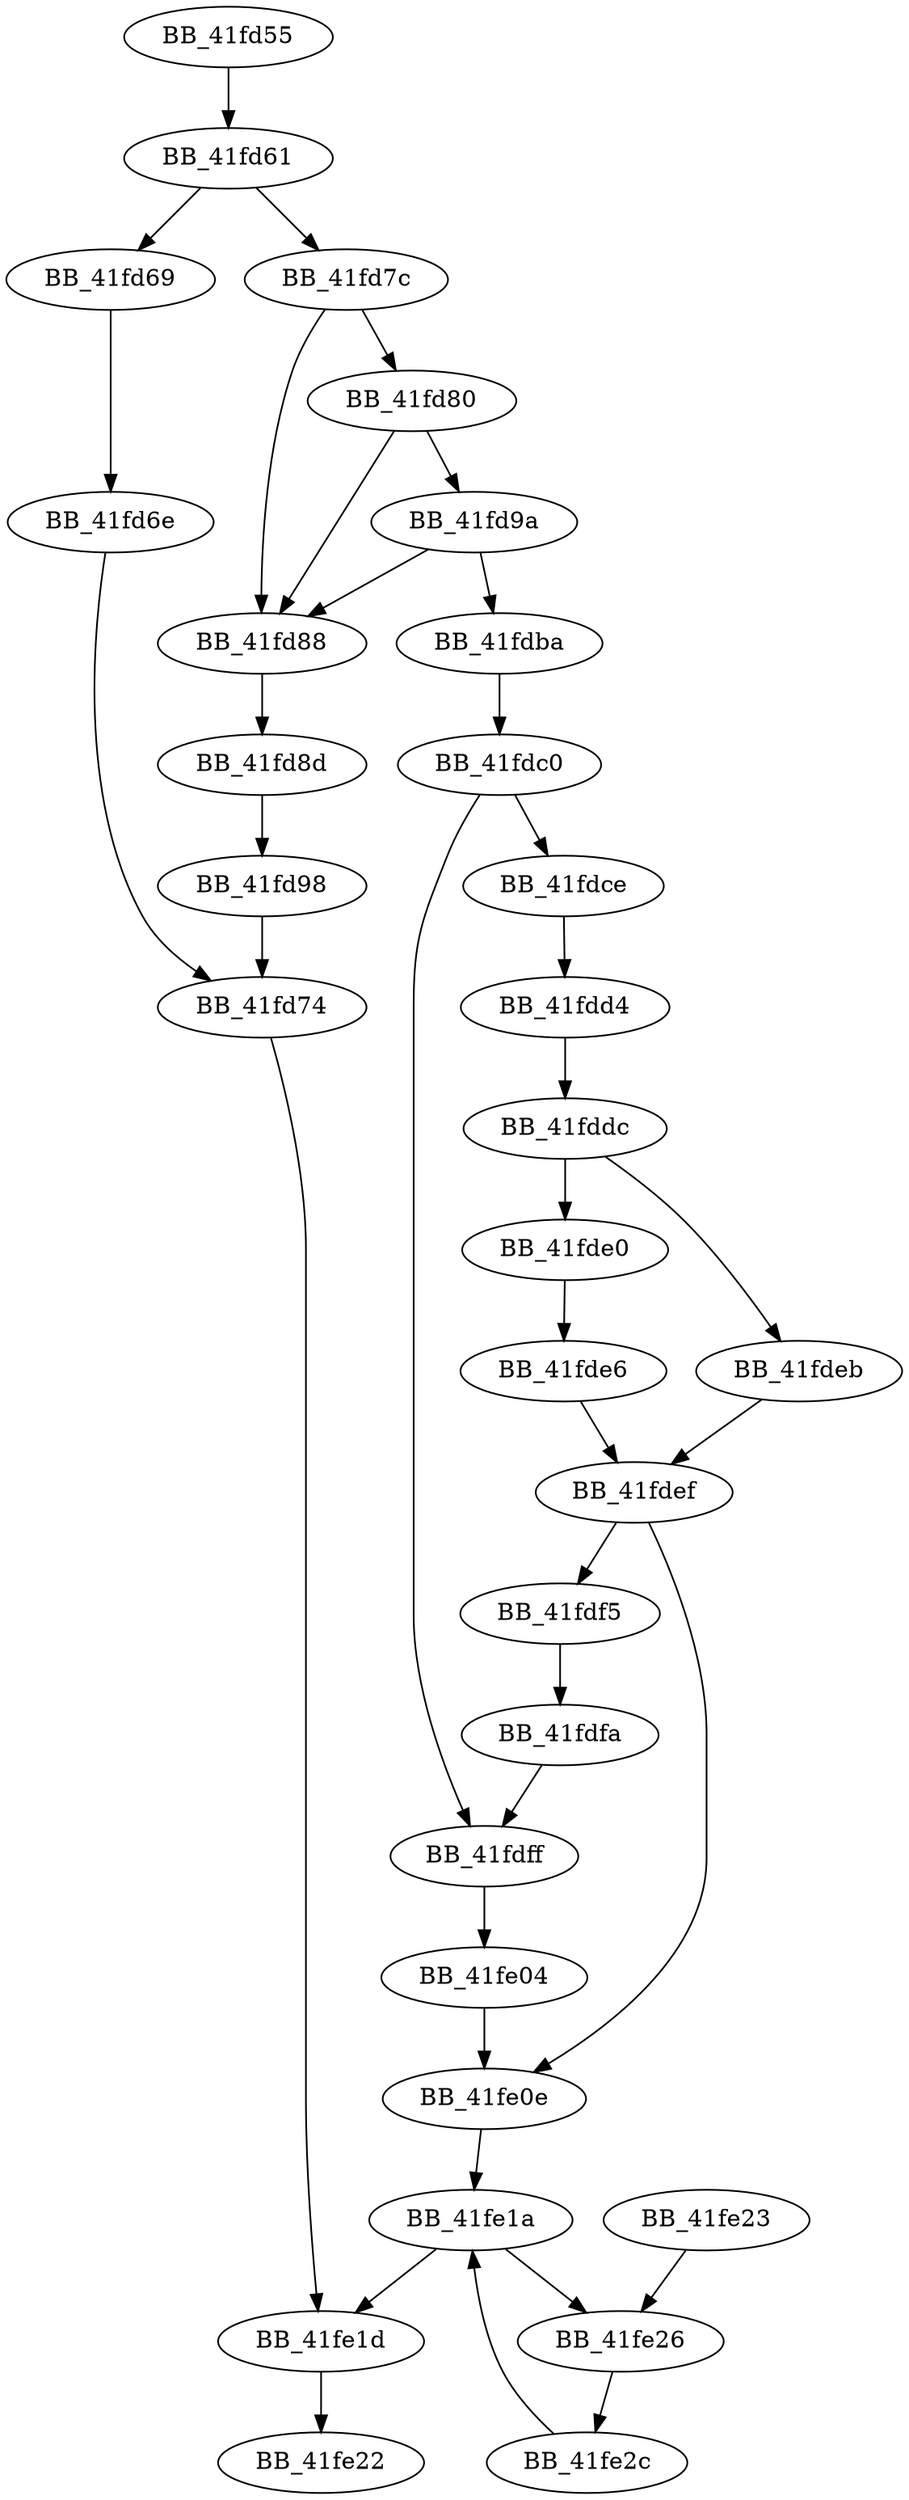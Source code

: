 DiGraph __commit{
BB_41fd55->BB_41fd61
BB_41fd61->BB_41fd69
BB_41fd61->BB_41fd7c
BB_41fd69->BB_41fd6e
BB_41fd6e->BB_41fd74
BB_41fd74->BB_41fe1d
BB_41fd7c->BB_41fd80
BB_41fd7c->BB_41fd88
BB_41fd80->BB_41fd88
BB_41fd80->BB_41fd9a
BB_41fd88->BB_41fd8d
BB_41fd8d->BB_41fd98
BB_41fd98->BB_41fd74
BB_41fd9a->BB_41fd88
BB_41fd9a->BB_41fdba
BB_41fdba->BB_41fdc0
BB_41fdc0->BB_41fdce
BB_41fdc0->BB_41fdff
BB_41fdce->BB_41fdd4
BB_41fdd4->BB_41fddc
BB_41fddc->BB_41fde0
BB_41fddc->BB_41fdeb
BB_41fde0->BB_41fde6
BB_41fde6->BB_41fdef
BB_41fdeb->BB_41fdef
BB_41fdef->BB_41fdf5
BB_41fdef->BB_41fe0e
BB_41fdf5->BB_41fdfa
BB_41fdfa->BB_41fdff
BB_41fdff->BB_41fe04
BB_41fe04->BB_41fe0e
BB_41fe0e->BB_41fe1a
BB_41fe1a->BB_41fe1d
BB_41fe1a->BB_41fe26
BB_41fe1d->BB_41fe22
BB_41fe23->BB_41fe26
BB_41fe26->BB_41fe2c
BB_41fe2c->BB_41fe1a
}
